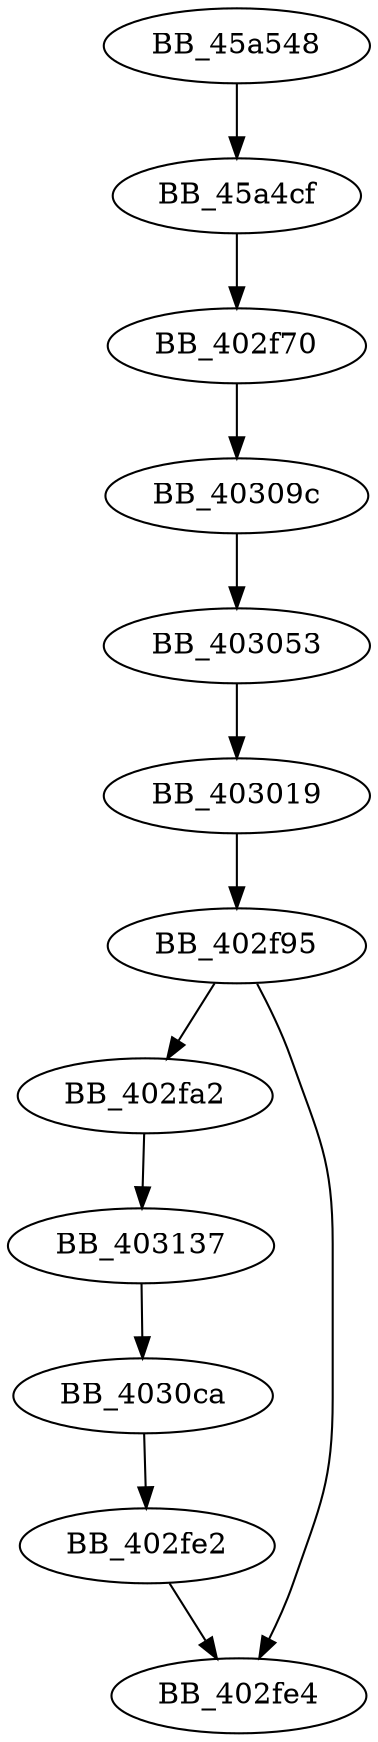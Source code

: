 DiGraph sub_45A548{
BB_402f70->BB_40309c
BB_402f95->BB_402fa2
BB_402f95->BB_402fe4
BB_402fa2->BB_403137
BB_402fe2->BB_402fe4
BB_403019->BB_402f95
BB_403053->BB_403019
BB_40309c->BB_403053
BB_4030ca->BB_402fe2
BB_403137->BB_4030ca
BB_45a4cf->BB_402f70
BB_45a548->BB_45a4cf
}
